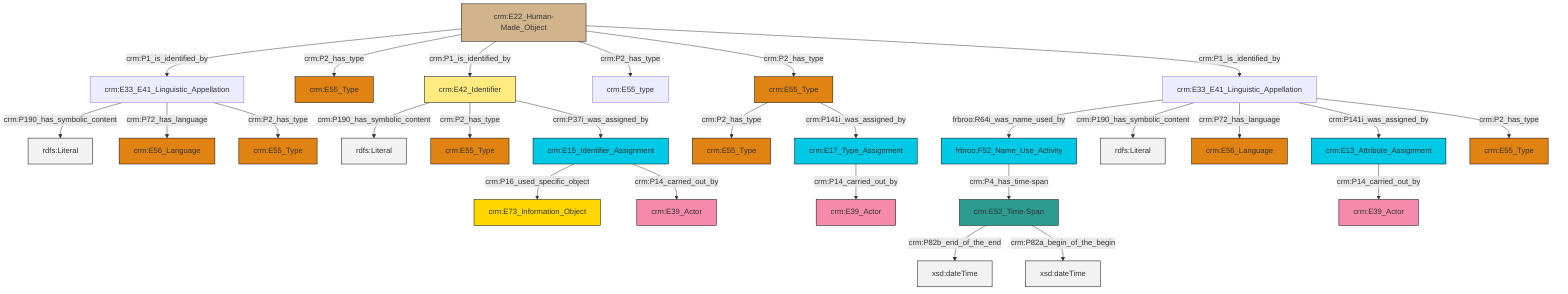 graph TD
classDef Literal fill:#f2f2f2,stroke:#000000;
classDef CRM_Entity fill:#FFFFFF,stroke:#000000;
classDef Temporal_Entity fill:#00C9E6, stroke:#000000;
classDef Type fill:#E18312, stroke:#000000;
classDef Time-Span fill:#2C9C91, stroke:#000000;
classDef Appellation fill:#FFEB7F, stroke:#000000;
classDef Place fill:#008836, stroke:#000000;
classDef Persistent_Item fill:#B266B2, stroke:#000000;
classDef Conceptual_Object fill:#FFD700, stroke:#000000;
classDef Physical_Thing fill:#D2B48C, stroke:#000000;
classDef Actor fill:#f58aad, stroke:#000000;
classDef PC_Classes fill:#4ce600, stroke:#000000;
classDef Multi fill:#cccccc,stroke:#000000;

2["crm:E22_Human-Made_Object"]:::Physical_Thing -->|crm:P1_is_identified_by| 3["crm:E33_E41_Linguistic_Appellation"]:::Default
4["crm:E33_E41_Linguistic_Appellation"]:::Default -->|frbroo:R64i_was_name_used_by| 5["frbroo:F52_Name_Use_Activity"]:::Temporal_Entity
8["crm:E17_Type_Assignment"]:::Temporal_Entity -->|crm:P14_carried_out_by| 9["crm:E39_Actor"]:::Actor
4["crm:E33_E41_Linguistic_Appellation"]:::Default -->|crm:P190_has_symbolic_content| 12[rdfs:Literal]:::Literal
4["crm:E33_E41_Linguistic_Appellation"]:::Default -->|crm:P72_has_language| 15["crm:E56_Language"]:::Type
18["crm:E13_Attribute_Assignment"]:::Temporal_Entity -->|crm:P14_carried_out_by| 10["crm:E39_Actor"]:::Actor
4["crm:E33_E41_Linguistic_Appellation"]:::Default -->|crm:P141i_was_assigned_by| 18["crm:E13_Attribute_Assignment"]:::Temporal_Entity
2["crm:E22_Human-Made_Object"]:::Physical_Thing -->|crm:P2_has_type| 22["crm:E55_Type"]:::Type
25["crm:E15_Identifier_Assignment"]:::Temporal_Entity -->|crm:P16_used_specific_object| 16["crm:E73_Information_Object"]:::Conceptual_Object
28["crm:E55_Type"]:::Type -->|crm:P2_has_type| 6["crm:E55_Type"]:::Type
2["crm:E22_Human-Made_Object"]:::Physical_Thing -->|crm:P1_is_identified_by| 29["crm:E42_Identifier"]:::Appellation
3["crm:E33_E41_Linguistic_Appellation"]:::Default -->|crm:P190_has_symbolic_content| 31[rdfs:Literal]:::Literal
28["crm:E55_Type"]:::Type -->|crm:P141i_was_assigned_by| 8["crm:E17_Type_Assignment"]:::Temporal_Entity
3["crm:E33_E41_Linguistic_Appellation"]:::Default -->|crm:P72_has_language| 33["crm:E56_Language"]:::Type
4["crm:E33_E41_Linguistic_Appellation"]:::Default -->|crm:P2_has_type| 23["crm:E55_Type"]:::Type
2["crm:E22_Human-Made_Object"]:::Physical_Thing -->|crm:P2_has_type| 26["crm:E55_type"]:::Default
29["crm:E42_Identifier"]:::Appellation -->|crm:P190_has_symbolic_content| 35[rdfs:Literal]:::Literal
29["crm:E42_Identifier"]:::Appellation -->|crm:P2_has_type| 13["crm:E55_Type"]:::Type
5["frbroo:F52_Name_Use_Activity"]:::Temporal_Entity -->|crm:P4_has_time-span| 19["crm:E52_Time-Span"]:::Time-Span
29["crm:E42_Identifier"]:::Appellation -->|crm:P37i_was_assigned_by| 25["crm:E15_Identifier_Assignment"]:::Temporal_Entity
19["crm:E52_Time-Span"]:::Time-Span -->|crm:P82b_end_of_the_end| 39[xsd:dateTime]:::Literal
25["crm:E15_Identifier_Assignment"]:::Temporal_Entity -->|crm:P14_carried_out_by| 40["crm:E39_Actor"]:::Actor
2["crm:E22_Human-Made_Object"]:::Physical_Thing -->|crm:P2_has_type| 28["crm:E55_Type"]:::Type
2["crm:E22_Human-Made_Object"]:::Physical_Thing -->|crm:P1_is_identified_by| 4["crm:E33_E41_Linguistic_Appellation"]:::Default
19["crm:E52_Time-Span"]:::Time-Span -->|crm:P82a_begin_of_the_begin| 41[xsd:dateTime]:::Literal
3["crm:E33_E41_Linguistic_Appellation"]:::Default -->|crm:P2_has_type| 0["crm:E55_Type"]:::Type